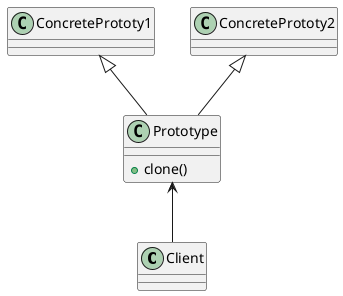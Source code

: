 @startuml

class Client {
}

Prototype <-- Client

class Prototype {
    + clone()
}

class ConcretePrototy1 {
}

ConcretePrototy1 <|-- Prototype

class ConcretePrototy2 {
}

ConcretePrototy2 <|-- Prototype

@enduml